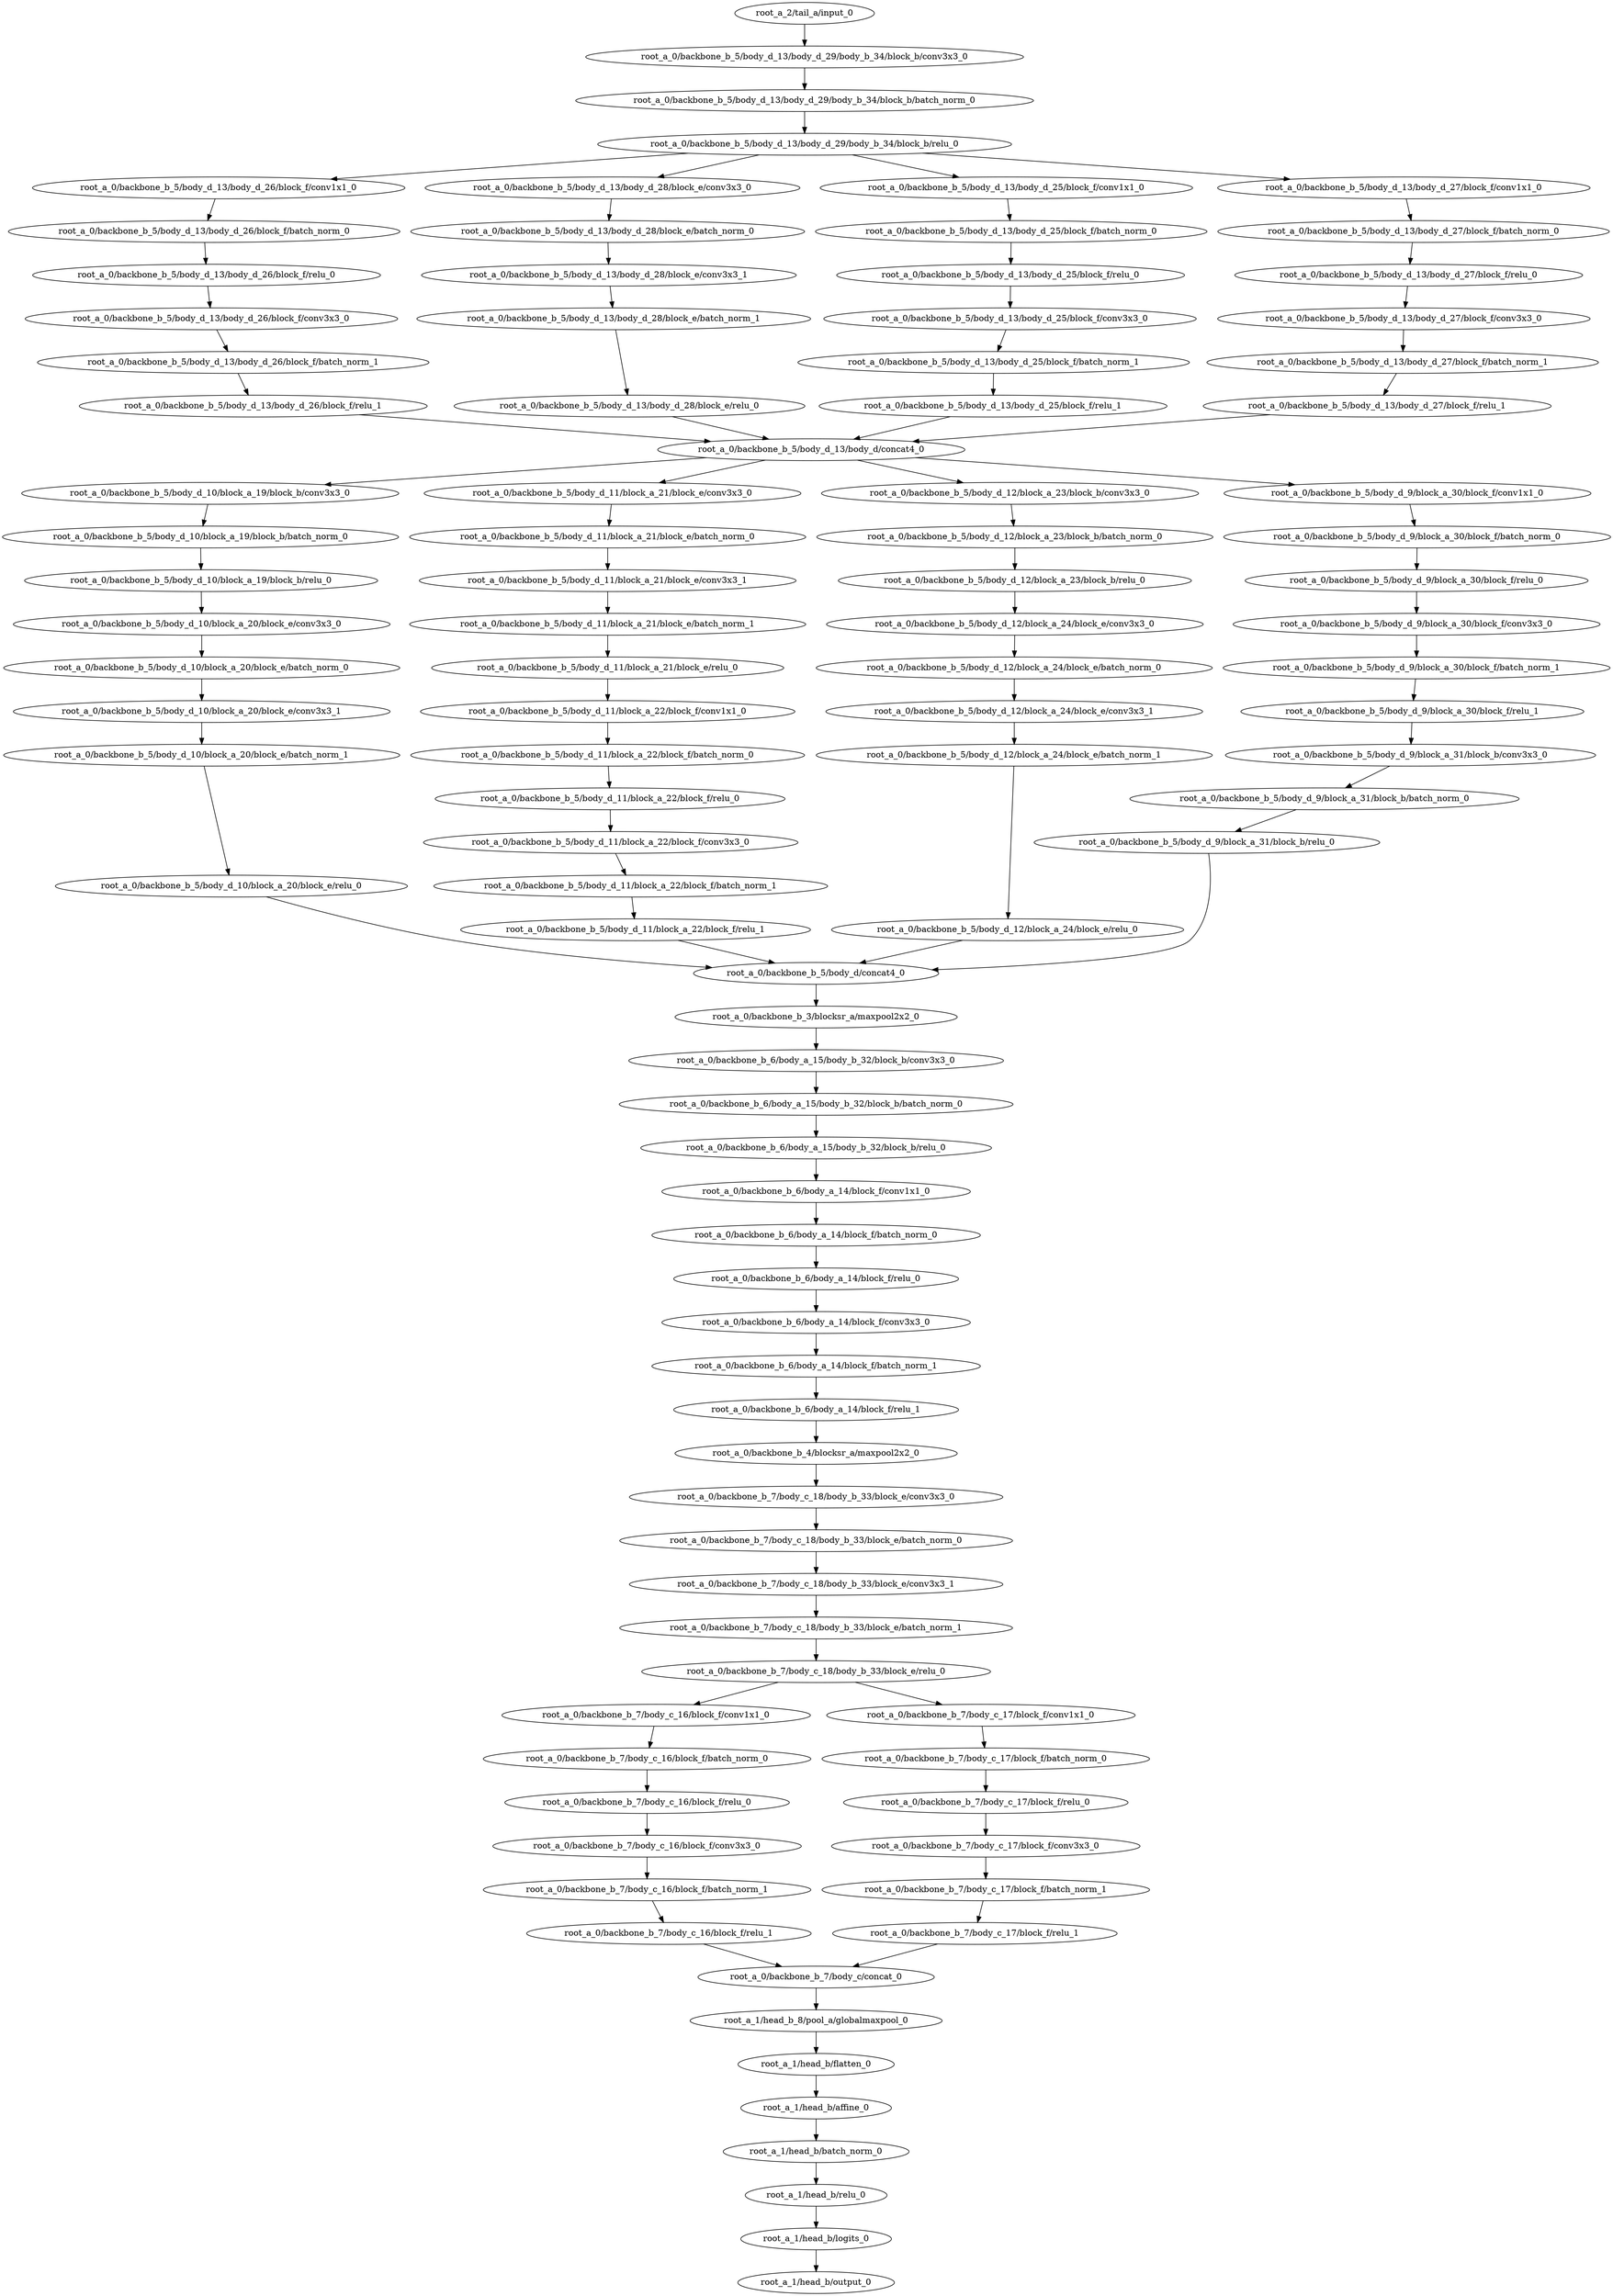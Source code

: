 digraph root_a {
	"root_a_2/tail_a/input_0"
	"root_a_0/backbone_b_5/body_d_13/body_d_29/body_b_34/block_b/conv3x3_0"
	"root_a_0/backbone_b_5/body_d_13/body_d_29/body_b_34/block_b/batch_norm_0"
	"root_a_0/backbone_b_5/body_d_13/body_d_29/body_b_34/block_b/relu_0"
	"root_a_0/backbone_b_5/body_d_13/body_d_26/block_f/conv1x1_0"
	"root_a_0/backbone_b_5/body_d_13/body_d_26/block_f/batch_norm_0"
	"root_a_0/backbone_b_5/body_d_13/body_d_26/block_f/relu_0"
	"root_a_0/backbone_b_5/body_d_13/body_d_26/block_f/conv3x3_0"
	"root_a_0/backbone_b_5/body_d_13/body_d_26/block_f/batch_norm_1"
	"root_a_0/backbone_b_5/body_d_13/body_d_26/block_f/relu_1"
	"root_a_0/backbone_b_5/body_d_13/body_d_28/block_e/conv3x3_0"
	"root_a_0/backbone_b_5/body_d_13/body_d_28/block_e/batch_norm_0"
	"root_a_0/backbone_b_5/body_d_13/body_d_28/block_e/conv3x3_1"
	"root_a_0/backbone_b_5/body_d_13/body_d_28/block_e/batch_norm_1"
	"root_a_0/backbone_b_5/body_d_13/body_d_28/block_e/relu_0"
	"root_a_0/backbone_b_5/body_d_13/body_d_25/block_f/conv1x1_0"
	"root_a_0/backbone_b_5/body_d_13/body_d_25/block_f/batch_norm_0"
	"root_a_0/backbone_b_5/body_d_13/body_d_25/block_f/relu_0"
	"root_a_0/backbone_b_5/body_d_13/body_d_25/block_f/conv3x3_0"
	"root_a_0/backbone_b_5/body_d_13/body_d_25/block_f/batch_norm_1"
	"root_a_0/backbone_b_5/body_d_13/body_d_25/block_f/relu_1"
	"root_a_0/backbone_b_5/body_d_13/body_d_27/block_f/conv1x1_0"
	"root_a_0/backbone_b_5/body_d_13/body_d_27/block_f/batch_norm_0"
	"root_a_0/backbone_b_5/body_d_13/body_d_27/block_f/relu_0"
	"root_a_0/backbone_b_5/body_d_13/body_d_27/block_f/conv3x3_0"
	"root_a_0/backbone_b_5/body_d_13/body_d_27/block_f/batch_norm_1"
	"root_a_0/backbone_b_5/body_d_13/body_d_27/block_f/relu_1"
	"root_a_0/backbone_b_5/body_d_13/body_d/concat4_0"
	"root_a_0/backbone_b_5/body_d_10/block_a_19/block_b/conv3x3_0"
	"root_a_0/backbone_b_5/body_d_10/block_a_19/block_b/batch_norm_0"
	"root_a_0/backbone_b_5/body_d_10/block_a_19/block_b/relu_0"
	"root_a_0/backbone_b_5/body_d_10/block_a_20/block_e/conv3x3_0"
	"root_a_0/backbone_b_5/body_d_10/block_a_20/block_e/batch_norm_0"
	"root_a_0/backbone_b_5/body_d_10/block_a_20/block_e/conv3x3_1"
	"root_a_0/backbone_b_5/body_d_10/block_a_20/block_e/batch_norm_1"
	"root_a_0/backbone_b_5/body_d_10/block_a_20/block_e/relu_0"
	"root_a_0/backbone_b_5/body_d_11/block_a_21/block_e/conv3x3_0"
	"root_a_0/backbone_b_5/body_d_11/block_a_21/block_e/batch_norm_0"
	"root_a_0/backbone_b_5/body_d_11/block_a_21/block_e/conv3x3_1"
	"root_a_0/backbone_b_5/body_d_11/block_a_21/block_e/batch_norm_1"
	"root_a_0/backbone_b_5/body_d_11/block_a_21/block_e/relu_0"
	"root_a_0/backbone_b_5/body_d_11/block_a_22/block_f/conv1x1_0"
	"root_a_0/backbone_b_5/body_d_11/block_a_22/block_f/batch_norm_0"
	"root_a_0/backbone_b_5/body_d_11/block_a_22/block_f/relu_0"
	"root_a_0/backbone_b_5/body_d_11/block_a_22/block_f/conv3x3_0"
	"root_a_0/backbone_b_5/body_d_11/block_a_22/block_f/batch_norm_1"
	"root_a_0/backbone_b_5/body_d_11/block_a_22/block_f/relu_1"
	"root_a_0/backbone_b_5/body_d_12/block_a_23/block_b/conv3x3_0"
	"root_a_0/backbone_b_5/body_d_12/block_a_23/block_b/batch_norm_0"
	"root_a_0/backbone_b_5/body_d_12/block_a_23/block_b/relu_0"
	"root_a_0/backbone_b_5/body_d_12/block_a_24/block_e/conv3x3_0"
	"root_a_0/backbone_b_5/body_d_12/block_a_24/block_e/batch_norm_0"
	"root_a_0/backbone_b_5/body_d_12/block_a_24/block_e/conv3x3_1"
	"root_a_0/backbone_b_5/body_d_12/block_a_24/block_e/batch_norm_1"
	"root_a_0/backbone_b_5/body_d_12/block_a_24/block_e/relu_0"
	"root_a_0/backbone_b_5/body_d_9/block_a_30/block_f/conv1x1_0"
	"root_a_0/backbone_b_5/body_d_9/block_a_30/block_f/batch_norm_0"
	"root_a_0/backbone_b_5/body_d_9/block_a_30/block_f/relu_0"
	"root_a_0/backbone_b_5/body_d_9/block_a_30/block_f/conv3x3_0"
	"root_a_0/backbone_b_5/body_d_9/block_a_30/block_f/batch_norm_1"
	"root_a_0/backbone_b_5/body_d_9/block_a_30/block_f/relu_1"
	"root_a_0/backbone_b_5/body_d_9/block_a_31/block_b/conv3x3_0"
	"root_a_0/backbone_b_5/body_d_9/block_a_31/block_b/batch_norm_0"
	"root_a_0/backbone_b_5/body_d_9/block_a_31/block_b/relu_0"
	"root_a_0/backbone_b_5/body_d/concat4_0"
	"root_a_0/backbone_b_3/blocksr_a/maxpool2x2_0"
	"root_a_0/backbone_b_6/body_a_15/body_b_32/block_b/conv3x3_0"
	"root_a_0/backbone_b_6/body_a_15/body_b_32/block_b/batch_norm_0"
	"root_a_0/backbone_b_6/body_a_15/body_b_32/block_b/relu_0"
	"root_a_0/backbone_b_6/body_a_14/block_f/conv1x1_0"
	"root_a_0/backbone_b_6/body_a_14/block_f/batch_norm_0"
	"root_a_0/backbone_b_6/body_a_14/block_f/relu_0"
	"root_a_0/backbone_b_6/body_a_14/block_f/conv3x3_0"
	"root_a_0/backbone_b_6/body_a_14/block_f/batch_norm_1"
	"root_a_0/backbone_b_6/body_a_14/block_f/relu_1"
	"root_a_0/backbone_b_4/blocksr_a/maxpool2x2_0"
	"root_a_0/backbone_b_7/body_c_18/body_b_33/block_e/conv3x3_0"
	"root_a_0/backbone_b_7/body_c_18/body_b_33/block_e/batch_norm_0"
	"root_a_0/backbone_b_7/body_c_18/body_b_33/block_e/conv3x3_1"
	"root_a_0/backbone_b_7/body_c_18/body_b_33/block_e/batch_norm_1"
	"root_a_0/backbone_b_7/body_c_18/body_b_33/block_e/relu_0"
	"root_a_0/backbone_b_7/body_c_16/block_f/conv1x1_0"
	"root_a_0/backbone_b_7/body_c_16/block_f/batch_norm_0"
	"root_a_0/backbone_b_7/body_c_16/block_f/relu_0"
	"root_a_0/backbone_b_7/body_c_16/block_f/conv3x3_0"
	"root_a_0/backbone_b_7/body_c_16/block_f/batch_norm_1"
	"root_a_0/backbone_b_7/body_c_16/block_f/relu_1"
	"root_a_0/backbone_b_7/body_c_17/block_f/conv1x1_0"
	"root_a_0/backbone_b_7/body_c_17/block_f/batch_norm_0"
	"root_a_0/backbone_b_7/body_c_17/block_f/relu_0"
	"root_a_0/backbone_b_7/body_c_17/block_f/conv3x3_0"
	"root_a_0/backbone_b_7/body_c_17/block_f/batch_norm_1"
	"root_a_0/backbone_b_7/body_c_17/block_f/relu_1"
	"root_a_0/backbone_b_7/body_c/concat_0"
	"root_a_1/head_b_8/pool_a/globalmaxpool_0"
	"root_a_1/head_b/flatten_0"
	"root_a_1/head_b/affine_0"
	"root_a_1/head_b/batch_norm_0"
	"root_a_1/head_b/relu_0"
	"root_a_1/head_b/logits_0"
	"root_a_1/head_b/output_0"

	"root_a_2/tail_a/input_0" -> "root_a_0/backbone_b_5/body_d_13/body_d_29/body_b_34/block_b/conv3x3_0"
	"root_a_0/backbone_b_5/body_d_13/body_d_29/body_b_34/block_b/conv3x3_0" -> "root_a_0/backbone_b_5/body_d_13/body_d_29/body_b_34/block_b/batch_norm_0"
	"root_a_0/backbone_b_5/body_d_13/body_d_29/body_b_34/block_b/batch_norm_0" -> "root_a_0/backbone_b_5/body_d_13/body_d_29/body_b_34/block_b/relu_0"
	"root_a_0/backbone_b_5/body_d_13/body_d_29/body_b_34/block_b/relu_0" -> "root_a_0/backbone_b_5/body_d_13/body_d_26/block_f/conv1x1_0"
	"root_a_0/backbone_b_5/body_d_13/body_d_26/block_f/conv1x1_0" -> "root_a_0/backbone_b_5/body_d_13/body_d_26/block_f/batch_norm_0"
	"root_a_0/backbone_b_5/body_d_13/body_d_26/block_f/batch_norm_0" -> "root_a_0/backbone_b_5/body_d_13/body_d_26/block_f/relu_0"
	"root_a_0/backbone_b_5/body_d_13/body_d_26/block_f/relu_0" -> "root_a_0/backbone_b_5/body_d_13/body_d_26/block_f/conv3x3_0"
	"root_a_0/backbone_b_5/body_d_13/body_d_26/block_f/conv3x3_0" -> "root_a_0/backbone_b_5/body_d_13/body_d_26/block_f/batch_norm_1"
	"root_a_0/backbone_b_5/body_d_13/body_d_26/block_f/batch_norm_1" -> "root_a_0/backbone_b_5/body_d_13/body_d_26/block_f/relu_1"
	"root_a_0/backbone_b_5/body_d_13/body_d_29/body_b_34/block_b/relu_0" -> "root_a_0/backbone_b_5/body_d_13/body_d_28/block_e/conv3x3_0"
	"root_a_0/backbone_b_5/body_d_13/body_d_28/block_e/conv3x3_0" -> "root_a_0/backbone_b_5/body_d_13/body_d_28/block_e/batch_norm_0"
	"root_a_0/backbone_b_5/body_d_13/body_d_28/block_e/batch_norm_0" -> "root_a_0/backbone_b_5/body_d_13/body_d_28/block_e/conv3x3_1"
	"root_a_0/backbone_b_5/body_d_13/body_d_28/block_e/conv3x3_1" -> "root_a_0/backbone_b_5/body_d_13/body_d_28/block_e/batch_norm_1"
	"root_a_0/backbone_b_5/body_d_13/body_d_28/block_e/batch_norm_1" -> "root_a_0/backbone_b_5/body_d_13/body_d_28/block_e/relu_0"
	"root_a_0/backbone_b_5/body_d_13/body_d_29/body_b_34/block_b/relu_0" -> "root_a_0/backbone_b_5/body_d_13/body_d_25/block_f/conv1x1_0"
	"root_a_0/backbone_b_5/body_d_13/body_d_25/block_f/conv1x1_0" -> "root_a_0/backbone_b_5/body_d_13/body_d_25/block_f/batch_norm_0"
	"root_a_0/backbone_b_5/body_d_13/body_d_25/block_f/batch_norm_0" -> "root_a_0/backbone_b_5/body_d_13/body_d_25/block_f/relu_0"
	"root_a_0/backbone_b_5/body_d_13/body_d_25/block_f/relu_0" -> "root_a_0/backbone_b_5/body_d_13/body_d_25/block_f/conv3x3_0"
	"root_a_0/backbone_b_5/body_d_13/body_d_25/block_f/conv3x3_0" -> "root_a_0/backbone_b_5/body_d_13/body_d_25/block_f/batch_norm_1"
	"root_a_0/backbone_b_5/body_d_13/body_d_25/block_f/batch_norm_1" -> "root_a_0/backbone_b_5/body_d_13/body_d_25/block_f/relu_1"
	"root_a_0/backbone_b_5/body_d_13/body_d_29/body_b_34/block_b/relu_0" -> "root_a_0/backbone_b_5/body_d_13/body_d_27/block_f/conv1x1_0"
	"root_a_0/backbone_b_5/body_d_13/body_d_27/block_f/conv1x1_0" -> "root_a_0/backbone_b_5/body_d_13/body_d_27/block_f/batch_norm_0"
	"root_a_0/backbone_b_5/body_d_13/body_d_27/block_f/batch_norm_0" -> "root_a_0/backbone_b_5/body_d_13/body_d_27/block_f/relu_0"
	"root_a_0/backbone_b_5/body_d_13/body_d_27/block_f/relu_0" -> "root_a_0/backbone_b_5/body_d_13/body_d_27/block_f/conv3x3_0"
	"root_a_0/backbone_b_5/body_d_13/body_d_27/block_f/conv3x3_0" -> "root_a_0/backbone_b_5/body_d_13/body_d_27/block_f/batch_norm_1"
	"root_a_0/backbone_b_5/body_d_13/body_d_27/block_f/batch_norm_1" -> "root_a_0/backbone_b_5/body_d_13/body_d_27/block_f/relu_1"
	"root_a_0/backbone_b_5/body_d_13/body_d_26/block_f/relu_1" -> "root_a_0/backbone_b_5/body_d_13/body_d/concat4_0"
	"root_a_0/backbone_b_5/body_d_13/body_d_28/block_e/relu_0" -> "root_a_0/backbone_b_5/body_d_13/body_d/concat4_0"
	"root_a_0/backbone_b_5/body_d_13/body_d_25/block_f/relu_1" -> "root_a_0/backbone_b_5/body_d_13/body_d/concat4_0"
	"root_a_0/backbone_b_5/body_d_13/body_d_27/block_f/relu_1" -> "root_a_0/backbone_b_5/body_d_13/body_d/concat4_0"
	"root_a_0/backbone_b_5/body_d_13/body_d/concat4_0" -> "root_a_0/backbone_b_5/body_d_10/block_a_19/block_b/conv3x3_0"
	"root_a_0/backbone_b_5/body_d_10/block_a_19/block_b/conv3x3_0" -> "root_a_0/backbone_b_5/body_d_10/block_a_19/block_b/batch_norm_0"
	"root_a_0/backbone_b_5/body_d_10/block_a_19/block_b/batch_norm_0" -> "root_a_0/backbone_b_5/body_d_10/block_a_19/block_b/relu_0"
	"root_a_0/backbone_b_5/body_d_10/block_a_19/block_b/relu_0" -> "root_a_0/backbone_b_5/body_d_10/block_a_20/block_e/conv3x3_0"
	"root_a_0/backbone_b_5/body_d_10/block_a_20/block_e/conv3x3_0" -> "root_a_0/backbone_b_5/body_d_10/block_a_20/block_e/batch_norm_0"
	"root_a_0/backbone_b_5/body_d_10/block_a_20/block_e/batch_norm_0" -> "root_a_0/backbone_b_5/body_d_10/block_a_20/block_e/conv3x3_1"
	"root_a_0/backbone_b_5/body_d_10/block_a_20/block_e/conv3x3_1" -> "root_a_0/backbone_b_5/body_d_10/block_a_20/block_e/batch_norm_1"
	"root_a_0/backbone_b_5/body_d_10/block_a_20/block_e/batch_norm_1" -> "root_a_0/backbone_b_5/body_d_10/block_a_20/block_e/relu_0"
	"root_a_0/backbone_b_5/body_d_13/body_d/concat4_0" -> "root_a_0/backbone_b_5/body_d_11/block_a_21/block_e/conv3x3_0"
	"root_a_0/backbone_b_5/body_d_11/block_a_21/block_e/conv3x3_0" -> "root_a_0/backbone_b_5/body_d_11/block_a_21/block_e/batch_norm_0"
	"root_a_0/backbone_b_5/body_d_11/block_a_21/block_e/batch_norm_0" -> "root_a_0/backbone_b_5/body_d_11/block_a_21/block_e/conv3x3_1"
	"root_a_0/backbone_b_5/body_d_11/block_a_21/block_e/conv3x3_1" -> "root_a_0/backbone_b_5/body_d_11/block_a_21/block_e/batch_norm_1"
	"root_a_0/backbone_b_5/body_d_11/block_a_21/block_e/batch_norm_1" -> "root_a_0/backbone_b_5/body_d_11/block_a_21/block_e/relu_0"
	"root_a_0/backbone_b_5/body_d_11/block_a_21/block_e/relu_0" -> "root_a_0/backbone_b_5/body_d_11/block_a_22/block_f/conv1x1_0"
	"root_a_0/backbone_b_5/body_d_11/block_a_22/block_f/conv1x1_0" -> "root_a_0/backbone_b_5/body_d_11/block_a_22/block_f/batch_norm_0"
	"root_a_0/backbone_b_5/body_d_11/block_a_22/block_f/batch_norm_0" -> "root_a_0/backbone_b_5/body_d_11/block_a_22/block_f/relu_0"
	"root_a_0/backbone_b_5/body_d_11/block_a_22/block_f/relu_0" -> "root_a_0/backbone_b_5/body_d_11/block_a_22/block_f/conv3x3_0"
	"root_a_0/backbone_b_5/body_d_11/block_a_22/block_f/conv3x3_0" -> "root_a_0/backbone_b_5/body_d_11/block_a_22/block_f/batch_norm_1"
	"root_a_0/backbone_b_5/body_d_11/block_a_22/block_f/batch_norm_1" -> "root_a_0/backbone_b_5/body_d_11/block_a_22/block_f/relu_1"
	"root_a_0/backbone_b_5/body_d_13/body_d/concat4_0" -> "root_a_0/backbone_b_5/body_d_12/block_a_23/block_b/conv3x3_0"
	"root_a_0/backbone_b_5/body_d_12/block_a_23/block_b/conv3x3_0" -> "root_a_0/backbone_b_5/body_d_12/block_a_23/block_b/batch_norm_0"
	"root_a_0/backbone_b_5/body_d_12/block_a_23/block_b/batch_norm_0" -> "root_a_0/backbone_b_5/body_d_12/block_a_23/block_b/relu_0"
	"root_a_0/backbone_b_5/body_d_12/block_a_23/block_b/relu_0" -> "root_a_0/backbone_b_5/body_d_12/block_a_24/block_e/conv3x3_0"
	"root_a_0/backbone_b_5/body_d_12/block_a_24/block_e/conv3x3_0" -> "root_a_0/backbone_b_5/body_d_12/block_a_24/block_e/batch_norm_0"
	"root_a_0/backbone_b_5/body_d_12/block_a_24/block_e/batch_norm_0" -> "root_a_0/backbone_b_5/body_d_12/block_a_24/block_e/conv3x3_1"
	"root_a_0/backbone_b_5/body_d_12/block_a_24/block_e/conv3x3_1" -> "root_a_0/backbone_b_5/body_d_12/block_a_24/block_e/batch_norm_1"
	"root_a_0/backbone_b_5/body_d_12/block_a_24/block_e/batch_norm_1" -> "root_a_0/backbone_b_5/body_d_12/block_a_24/block_e/relu_0"
	"root_a_0/backbone_b_5/body_d_13/body_d/concat4_0" -> "root_a_0/backbone_b_5/body_d_9/block_a_30/block_f/conv1x1_0"
	"root_a_0/backbone_b_5/body_d_9/block_a_30/block_f/conv1x1_0" -> "root_a_0/backbone_b_5/body_d_9/block_a_30/block_f/batch_norm_0"
	"root_a_0/backbone_b_5/body_d_9/block_a_30/block_f/batch_norm_0" -> "root_a_0/backbone_b_5/body_d_9/block_a_30/block_f/relu_0"
	"root_a_0/backbone_b_5/body_d_9/block_a_30/block_f/relu_0" -> "root_a_0/backbone_b_5/body_d_9/block_a_30/block_f/conv3x3_0"
	"root_a_0/backbone_b_5/body_d_9/block_a_30/block_f/conv3x3_0" -> "root_a_0/backbone_b_5/body_d_9/block_a_30/block_f/batch_norm_1"
	"root_a_0/backbone_b_5/body_d_9/block_a_30/block_f/batch_norm_1" -> "root_a_0/backbone_b_5/body_d_9/block_a_30/block_f/relu_1"
	"root_a_0/backbone_b_5/body_d_9/block_a_30/block_f/relu_1" -> "root_a_0/backbone_b_5/body_d_9/block_a_31/block_b/conv3x3_0"
	"root_a_0/backbone_b_5/body_d_9/block_a_31/block_b/conv3x3_0" -> "root_a_0/backbone_b_5/body_d_9/block_a_31/block_b/batch_norm_0"
	"root_a_0/backbone_b_5/body_d_9/block_a_31/block_b/batch_norm_0" -> "root_a_0/backbone_b_5/body_d_9/block_a_31/block_b/relu_0"
	"root_a_0/backbone_b_5/body_d_10/block_a_20/block_e/relu_0" -> "root_a_0/backbone_b_5/body_d/concat4_0"
	"root_a_0/backbone_b_5/body_d_11/block_a_22/block_f/relu_1" -> "root_a_0/backbone_b_5/body_d/concat4_0"
	"root_a_0/backbone_b_5/body_d_12/block_a_24/block_e/relu_0" -> "root_a_0/backbone_b_5/body_d/concat4_0"
	"root_a_0/backbone_b_5/body_d_9/block_a_31/block_b/relu_0" -> "root_a_0/backbone_b_5/body_d/concat4_0"
	"root_a_0/backbone_b_5/body_d/concat4_0" -> "root_a_0/backbone_b_3/blocksr_a/maxpool2x2_0"
	"root_a_0/backbone_b_3/blocksr_a/maxpool2x2_0" -> "root_a_0/backbone_b_6/body_a_15/body_b_32/block_b/conv3x3_0"
	"root_a_0/backbone_b_6/body_a_15/body_b_32/block_b/conv3x3_0" -> "root_a_0/backbone_b_6/body_a_15/body_b_32/block_b/batch_norm_0"
	"root_a_0/backbone_b_6/body_a_15/body_b_32/block_b/batch_norm_0" -> "root_a_0/backbone_b_6/body_a_15/body_b_32/block_b/relu_0"
	"root_a_0/backbone_b_6/body_a_15/body_b_32/block_b/relu_0" -> "root_a_0/backbone_b_6/body_a_14/block_f/conv1x1_0"
	"root_a_0/backbone_b_6/body_a_14/block_f/conv1x1_0" -> "root_a_0/backbone_b_6/body_a_14/block_f/batch_norm_0"
	"root_a_0/backbone_b_6/body_a_14/block_f/batch_norm_0" -> "root_a_0/backbone_b_6/body_a_14/block_f/relu_0"
	"root_a_0/backbone_b_6/body_a_14/block_f/relu_0" -> "root_a_0/backbone_b_6/body_a_14/block_f/conv3x3_0"
	"root_a_0/backbone_b_6/body_a_14/block_f/conv3x3_0" -> "root_a_0/backbone_b_6/body_a_14/block_f/batch_norm_1"
	"root_a_0/backbone_b_6/body_a_14/block_f/batch_norm_1" -> "root_a_0/backbone_b_6/body_a_14/block_f/relu_1"
	"root_a_0/backbone_b_6/body_a_14/block_f/relu_1" -> "root_a_0/backbone_b_4/blocksr_a/maxpool2x2_0"
	"root_a_0/backbone_b_4/blocksr_a/maxpool2x2_0" -> "root_a_0/backbone_b_7/body_c_18/body_b_33/block_e/conv3x3_0"
	"root_a_0/backbone_b_7/body_c_18/body_b_33/block_e/conv3x3_0" -> "root_a_0/backbone_b_7/body_c_18/body_b_33/block_e/batch_norm_0"
	"root_a_0/backbone_b_7/body_c_18/body_b_33/block_e/batch_norm_0" -> "root_a_0/backbone_b_7/body_c_18/body_b_33/block_e/conv3x3_1"
	"root_a_0/backbone_b_7/body_c_18/body_b_33/block_e/conv3x3_1" -> "root_a_0/backbone_b_7/body_c_18/body_b_33/block_e/batch_norm_1"
	"root_a_0/backbone_b_7/body_c_18/body_b_33/block_e/batch_norm_1" -> "root_a_0/backbone_b_7/body_c_18/body_b_33/block_e/relu_0"
	"root_a_0/backbone_b_7/body_c_18/body_b_33/block_e/relu_0" -> "root_a_0/backbone_b_7/body_c_16/block_f/conv1x1_0"
	"root_a_0/backbone_b_7/body_c_16/block_f/conv1x1_0" -> "root_a_0/backbone_b_7/body_c_16/block_f/batch_norm_0"
	"root_a_0/backbone_b_7/body_c_16/block_f/batch_norm_0" -> "root_a_0/backbone_b_7/body_c_16/block_f/relu_0"
	"root_a_0/backbone_b_7/body_c_16/block_f/relu_0" -> "root_a_0/backbone_b_7/body_c_16/block_f/conv3x3_0"
	"root_a_0/backbone_b_7/body_c_16/block_f/conv3x3_0" -> "root_a_0/backbone_b_7/body_c_16/block_f/batch_norm_1"
	"root_a_0/backbone_b_7/body_c_16/block_f/batch_norm_1" -> "root_a_0/backbone_b_7/body_c_16/block_f/relu_1"
	"root_a_0/backbone_b_7/body_c_18/body_b_33/block_e/relu_0" -> "root_a_0/backbone_b_7/body_c_17/block_f/conv1x1_0"
	"root_a_0/backbone_b_7/body_c_17/block_f/conv1x1_0" -> "root_a_0/backbone_b_7/body_c_17/block_f/batch_norm_0"
	"root_a_0/backbone_b_7/body_c_17/block_f/batch_norm_0" -> "root_a_0/backbone_b_7/body_c_17/block_f/relu_0"
	"root_a_0/backbone_b_7/body_c_17/block_f/relu_0" -> "root_a_0/backbone_b_7/body_c_17/block_f/conv3x3_0"
	"root_a_0/backbone_b_7/body_c_17/block_f/conv3x3_0" -> "root_a_0/backbone_b_7/body_c_17/block_f/batch_norm_1"
	"root_a_0/backbone_b_7/body_c_17/block_f/batch_norm_1" -> "root_a_0/backbone_b_7/body_c_17/block_f/relu_1"
	"root_a_0/backbone_b_7/body_c_16/block_f/relu_1" -> "root_a_0/backbone_b_7/body_c/concat_0"
	"root_a_0/backbone_b_7/body_c_17/block_f/relu_1" -> "root_a_0/backbone_b_7/body_c/concat_0"
	"root_a_0/backbone_b_7/body_c/concat_0" -> "root_a_1/head_b_8/pool_a/globalmaxpool_0"
	"root_a_1/head_b_8/pool_a/globalmaxpool_0" -> "root_a_1/head_b/flatten_0"
	"root_a_1/head_b/flatten_0" -> "root_a_1/head_b/affine_0"
	"root_a_1/head_b/affine_0" -> "root_a_1/head_b/batch_norm_0"
	"root_a_1/head_b/batch_norm_0" -> "root_a_1/head_b/relu_0"
	"root_a_1/head_b/relu_0" -> "root_a_1/head_b/logits_0"
	"root_a_1/head_b/logits_0" -> "root_a_1/head_b/output_0"

}